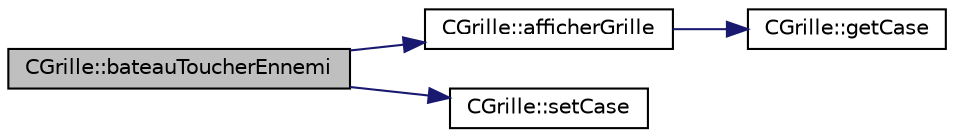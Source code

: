 digraph "CGrille::bateauToucherEnnemi"
{
 // LATEX_PDF_SIZE
  edge [fontname="Helvetica",fontsize="10",labelfontname="Helvetica",labelfontsize="10"];
  node [fontname="Helvetica",fontsize="10",shape=record];
  rankdir="LR";
  Node1 [label="CGrille::bateauToucherEnnemi",height=0.2,width=0.4,color="black", fillcolor="grey75", style="filled", fontcolor="black",tooltip=" "];
  Node1 -> Node2 [color="midnightblue",fontsize="10",style="solid"];
  Node2 [label="CGrille::afficherGrille",height=0.2,width=0.4,color="black", fillcolor="white", style="filled",URL="$class_c_grille.html#a1367ff44fd35d490a1f4b41c573c06d9",tooltip="affiche la grille mise a jour"];
  Node2 -> Node3 [color="midnightblue",fontsize="10",style="solid"];
  Node3 [label="CGrille::getCase",height=0.2,width=0.4,color="black", fillcolor="white", style="filled",URL="$class_c_grille.html#aa58d985f2e1d7877de1f865dd560a482",tooltip="retourne l'etat d'une case"];
  Node1 -> Node4 [color="midnightblue",fontsize="10",style="solid"];
  Node4 [label="CGrille::setCase",height=0.2,width=0.4,color="black", fillcolor="white", style="filled",URL="$class_c_grille.html#a030155879bff962efc0c015f22ea9a0b",tooltip="met une case a un etat"];
}
